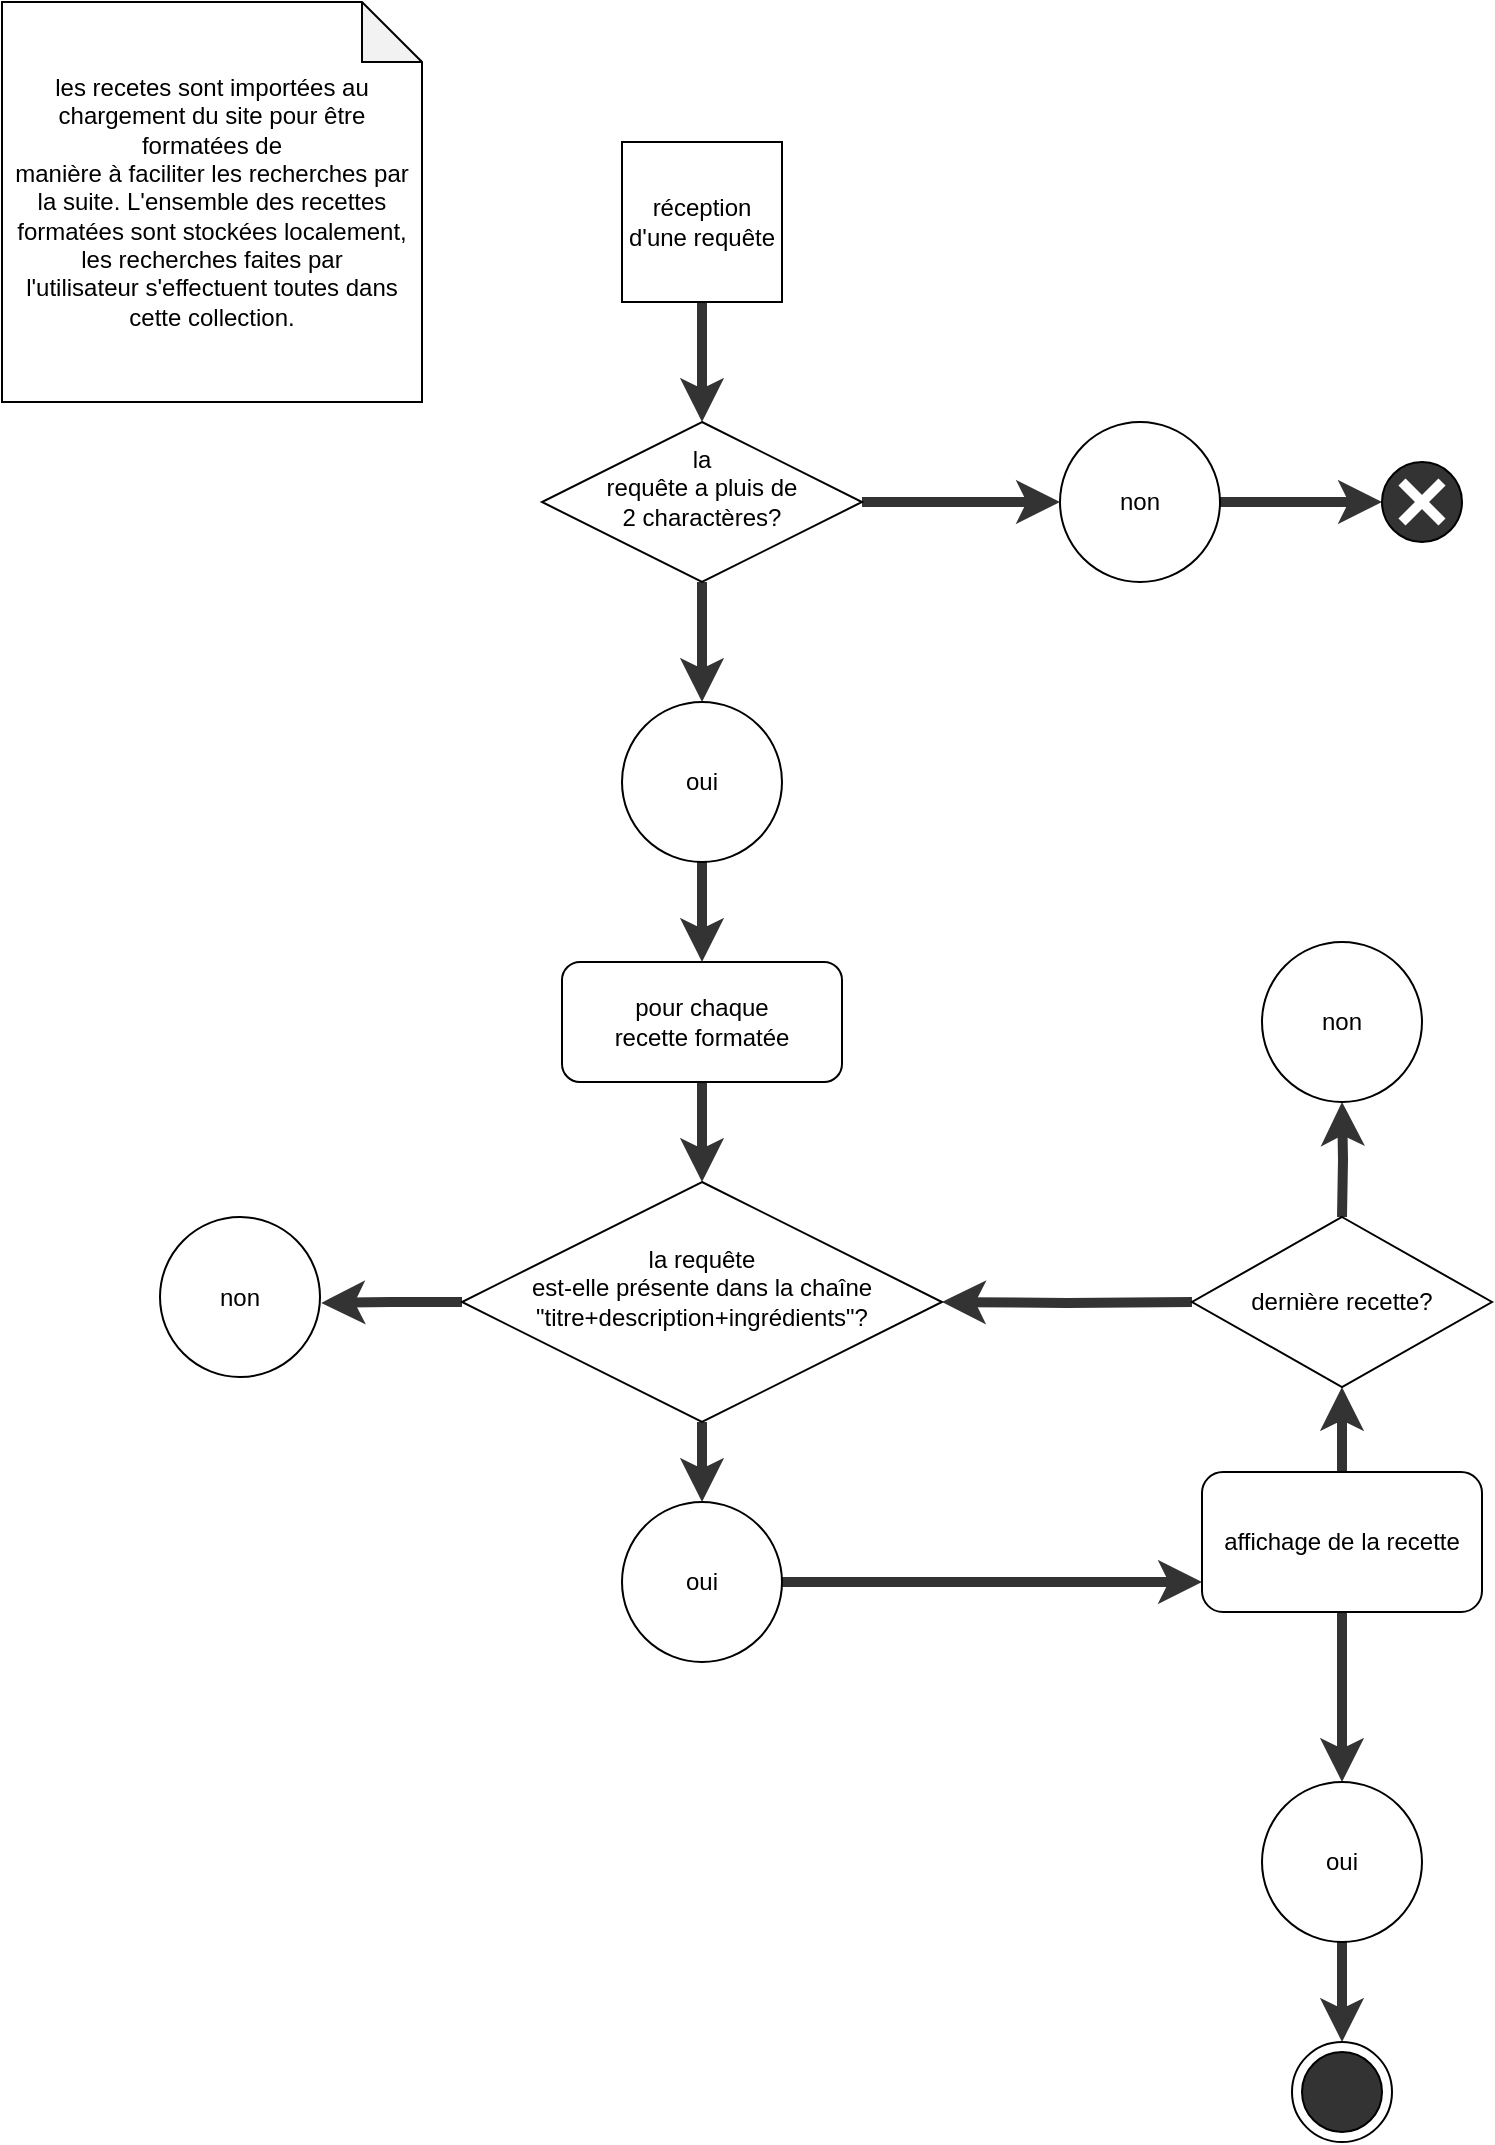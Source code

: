 <mxfile version="20.5.1" type="device"><diagram id="hrpYlL2jpWwkjxdDG2Yx" name="Page-1"><mxGraphModel dx="2578" dy="1380" grid="1" gridSize="10" guides="1" tooltips="1" connect="1" arrows="1" fold="1" page="1" pageScale="1" pageWidth="827" pageHeight="1169" math="0" shadow="0"><root><mxCell id="0"/><mxCell id="1" parent="0"/><mxCell id="GxXi-NDj4vsf5INLCf58-61" style="edgeStyle=orthogonalEdgeStyle;rounded=0;orthogonalLoop=1;jettySize=auto;html=1;exitX=0.5;exitY=1;exitDx=0;exitDy=0;entryX=0.5;entryY=0;entryDx=0;entryDy=0;strokeColor=#333333;strokeWidth=5;" edge="1" parent="1" source="GxXi-NDj4vsf5INLCf58-28" target="GxXi-NDj4vsf5INLCf58-39"><mxGeometry relative="1" as="geometry"/></mxCell><mxCell id="GxXi-NDj4vsf5INLCf58-28" value="réception d'une requête" style="whiteSpace=wrap;html=1;aspect=fixed;" vertex="1" parent="1"><mxGeometry x="351" y="110" width="80" height="80" as="geometry"/></mxCell><mxCell id="GxXi-NDj4vsf5INLCf58-65" style="edgeStyle=orthogonalEdgeStyle;rounded=0;orthogonalLoop=1;jettySize=auto;html=1;entryX=0.5;entryY=0;entryDx=0;entryDy=0;strokeColor=#333333;strokeWidth=5;" edge="1" parent="1" source="GxXi-NDj4vsf5INLCf58-31" target="GxXi-NDj4vsf5INLCf58-38"><mxGeometry relative="1" as="geometry"/></mxCell><mxCell id="GxXi-NDj4vsf5INLCf58-31" value="oui" style="ellipse;whiteSpace=wrap;html=1;aspect=fixed;" vertex="1" parent="1"><mxGeometry x="351" y="390" width="80" height="80" as="geometry"/></mxCell><mxCell id="GxXi-NDj4vsf5INLCf58-77" style="edgeStyle=orthogonalEdgeStyle;rounded=0;orthogonalLoop=1;jettySize=auto;html=1;strokeColor=#333333;strokeWidth=5;entryX=0;entryY=0.5;entryDx=0;entryDy=0;" edge="1" parent="1" source="GxXi-NDj4vsf5INLCf58-32" target="GxXi-NDj4vsf5INLCf58-49"><mxGeometry relative="1" as="geometry"><mxPoint x="690" y="290" as="targetPoint"/></mxGeometry></mxCell><mxCell id="GxXi-NDj4vsf5INLCf58-32" value="non" style="ellipse;whiteSpace=wrap;html=1;aspect=fixed;" vertex="1" parent="1"><mxGeometry x="570" y="250" width="80" height="80" as="geometry"/></mxCell><mxCell id="GxXi-NDj4vsf5INLCf58-69" style="edgeStyle=orthogonalEdgeStyle;rounded=0;orthogonalLoop=1;jettySize=auto;html=1;entryX=0;entryY=0.5;entryDx=0;entryDy=0;strokeColor=#333333;strokeWidth=5;" edge="1" parent="1" source="GxXi-NDj4vsf5INLCf58-33"><mxGeometry relative="1" as="geometry"><mxPoint x="641" y="830" as="targetPoint"/></mxGeometry></mxCell><mxCell id="GxXi-NDj4vsf5INLCf58-33" value="oui" style="ellipse;whiteSpace=wrap;html=1;aspect=fixed;" vertex="1" parent="1"><mxGeometry x="351" y="790" width="80" height="80" as="geometry"/></mxCell><mxCell id="GxXi-NDj4vsf5INLCf58-34" value="non" style="ellipse;whiteSpace=wrap;html=1;aspect=fixed;" vertex="1" parent="1"><mxGeometry x="120" y="647.5" width="80" height="80" as="geometry"/></mxCell><mxCell id="GxXi-NDj4vsf5INLCf58-66" style="edgeStyle=orthogonalEdgeStyle;rounded=0;orthogonalLoop=1;jettySize=auto;html=1;entryX=0.5;entryY=0;entryDx=0;entryDy=0;strokeColor=#333333;strokeWidth=5;" edge="1" parent="1" source="GxXi-NDj4vsf5INLCf58-38" target="GxXi-NDj4vsf5INLCf58-42"><mxGeometry relative="1" as="geometry"/></mxCell><mxCell id="GxXi-NDj4vsf5INLCf58-38" value="&lt;div&gt;pour chaque&lt;/div&gt;&lt;div&gt;recette formatée&lt;br&gt;&lt;/div&gt;" style="rounded=1;whiteSpace=wrap;html=1;" vertex="1" parent="1"><mxGeometry x="321" y="520" width="140" height="60" as="geometry"/></mxCell><mxCell id="GxXi-NDj4vsf5INLCf58-62" style="edgeStyle=orthogonalEdgeStyle;rounded=0;orthogonalLoop=1;jettySize=auto;html=1;entryX=0.5;entryY=0;entryDx=0;entryDy=0;strokeColor=#333333;strokeWidth=5;" edge="1" parent="1" source="GxXi-NDj4vsf5INLCf58-39" target="GxXi-NDj4vsf5INLCf58-31"><mxGeometry relative="1" as="geometry"/></mxCell><mxCell id="GxXi-NDj4vsf5INLCf58-63" style="edgeStyle=orthogonalEdgeStyle;rounded=0;orthogonalLoop=1;jettySize=auto;html=1;entryX=0;entryY=0.5;entryDx=0;entryDy=0;strokeColor=#333333;strokeWidth=5;" edge="1" parent="1" source="GxXi-NDj4vsf5INLCf58-39" target="GxXi-NDj4vsf5INLCf58-32"><mxGeometry relative="1" as="geometry"/></mxCell><mxCell id="GxXi-NDj4vsf5INLCf58-39" value="&lt;div&gt;la&lt;/div&gt;&lt;div&gt;requête a pluis de&lt;/div&gt;&lt;div&gt;2 charactères?&lt;/div&gt;&lt;div&gt;&lt;br&gt;&lt;/div&gt;" style="rhombus;whiteSpace=wrap;html=1;" vertex="1" parent="1"><mxGeometry x="311" y="250" width="160" height="80" as="geometry"/></mxCell><mxCell id="GxXi-NDj4vsf5INLCf58-67" style="edgeStyle=orthogonalEdgeStyle;rounded=0;orthogonalLoop=1;jettySize=auto;html=1;entryX=1.008;entryY=0.537;entryDx=0;entryDy=0;entryPerimeter=0;strokeColor=#333333;strokeWidth=5;" edge="1" parent="1" source="GxXi-NDj4vsf5INLCf58-42" target="GxXi-NDj4vsf5INLCf58-34"><mxGeometry relative="1" as="geometry"/></mxCell><mxCell id="GxXi-NDj4vsf5INLCf58-68" style="edgeStyle=orthogonalEdgeStyle;rounded=0;orthogonalLoop=1;jettySize=auto;html=1;entryX=0.5;entryY=0;entryDx=0;entryDy=0;strokeColor=#333333;strokeWidth=5;" edge="1" parent="1" source="GxXi-NDj4vsf5INLCf58-42" target="GxXi-NDj4vsf5INLCf58-33"><mxGeometry relative="1" as="geometry"/></mxCell><mxCell id="GxXi-NDj4vsf5INLCf58-42" value="&lt;div&gt;la requête &lt;br&gt;&lt;/div&gt;&lt;div&gt;est-elle présente dans la chaîne&lt;/div&gt;&lt;div&gt;&quot;titre+description+ingrédients&quot;?&lt;/div&gt;&lt;div&gt;&lt;br&gt;&lt;/div&gt;" style="rhombus;whiteSpace=wrap;html=1;" vertex="1" parent="1"><mxGeometry x="271" y="630" width="240" height="120" as="geometry"/></mxCell><mxCell id="GxXi-NDj4vsf5INLCf58-73" style="edgeStyle=orthogonalEdgeStyle;rounded=0;orthogonalLoop=1;jettySize=auto;html=1;entryX=0.5;entryY=0;entryDx=0;entryDy=0;strokeColor=#333333;strokeWidth=5;exitX=0.5;exitY=1;exitDx=0;exitDy=0;" edge="1" parent="1" source="GxXi-NDj4vsf5INLCf58-43" target="GxXi-NDj4vsf5INLCf58-48"><mxGeometry relative="1" as="geometry"><mxPoint x="711" y="865" as="sourcePoint"/></mxGeometry></mxCell><mxCell id="GxXi-NDj4vsf5INLCf58-78" style="edgeStyle=orthogonalEdgeStyle;rounded=0;orthogonalLoop=1;jettySize=auto;html=1;entryX=0.5;entryY=1;entryDx=0;entryDy=0;strokeColor=#333333;strokeWidth=5;" edge="1" parent="1" source="GxXi-NDj4vsf5INLCf58-43" target="GxXi-NDj4vsf5INLCf58-44"><mxGeometry relative="1" as="geometry"/></mxCell><mxCell id="GxXi-NDj4vsf5INLCf58-43" value="affichage de la recette" style="rounded=1;whiteSpace=wrap;html=1;" vertex="1" parent="1"><mxGeometry x="641" y="775" width="140" height="70" as="geometry"/></mxCell><mxCell id="GxXi-NDj4vsf5INLCf58-71" style="edgeStyle=orthogonalEdgeStyle;rounded=0;orthogonalLoop=1;jettySize=auto;html=1;entryX=1;entryY=0.5;entryDx=0;entryDy=0;strokeColor=#333333;strokeWidth=5;" edge="1" parent="1" target="GxXi-NDj4vsf5INLCf58-42"><mxGeometry relative="1" as="geometry"><mxPoint x="636" y="690" as="sourcePoint"/></mxGeometry></mxCell><mxCell id="GxXi-NDj4vsf5INLCf58-72" style="edgeStyle=orthogonalEdgeStyle;rounded=0;orthogonalLoop=1;jettySize=auto;html=1;entryX=0.5;entryY=1;entryDx=0;entryDy=0;strokeColor=#333333;strokeWidth=5;" edge="1" parent="1" target="GxXi-NDj4vsf5INLCf58-47"><mxGeometry relative="1" as="geometry"><mxPoint x="711" y="647.5" as="sourcePoint"/></mxGeometry></mxCell><mxCell id="GxXi-NDj4vsf5INLCf58-44" value="dernière recette?" style="rhombus;whiteSpace=wrap;html=1;" vertex="1" parent="1"><mxGeometry x="636" y="647.5" width="150" height="85" as="geometry"/></mxCell><mxCell id="GxXi-NDj4vsf5INLCf58-47" value="non" style="ellipse;whiteSpace=wrap;html=1;aspect=fixed;" vertex="1" parent="1"><mxGeometry x="671" y="510" width="80" height="80" as="geometry"/></mxCell><mxCell id="GxXi-NDj4vsf5INLCf58-74" style="edgeStyle=orthogonalEdgeStyle;rounded=0;orthogonalLoop=1;jettySize=auto;html=1;entryX=0.5;entryY=0;entryDx=0;entryDy=0;strokeColor=#333333;strokeWidth=5;" edge="1" parent="1" source="GxXi-NDj4vsf5INLCf58-48" target="GxXi-NDj4vsf5INLCf58-51"><mxGeometry relative="1" as="geometry"/></mxCell><mxCell id="GxXi-NDj4vsf5INLCf58-48" value="oui" style="ellipse;whiteSpace=wrap;html=1;aspect=fixed;" vertex="1" parent="1"><mxGeometry x="671" y="930" width="80" height="80" as="geometry"/></mxCell><mxCell id="GxXi-NDj4vsf5INLCf58-51" value="" style="ellipse;whiteSpace=wrap;html=1;aspect=fixed;fillColor=#FFFFFF;" vertex="1" parent="1"><mxGeometry x="686" y="1060" width="50" height="50" as="geometry"/></mxCell><mxCell id="GxXi-NDj4vsf5INLCf58-52" value="" style="ellipse;whiteSpace=wrap;html=1;aspect=fixed;fillColor=#333333;" vertex="1" parent="1"><mxGeometry x="691" y="1065" width="40" height="40" as="geometry"/></mxCell><mxCell id="GxXi-NDj4vsf5INLCf58-49" value="" style="ellipse;whiteSpace=wrap;html=1;aspect=fixed;fillColor=#333333;" vertex="1" parent="1"><mxGeometry x="731" y="270" width="40" height="40" as="geometry"/></mxCell><mxCell id="GxXi-NDj4vsf5INLCf58-58" value="" style="endArrow=none;html=1;rounded=0;strokeColor=#FFFFFF;strokeWidth=5;" edge="1" parent="1"><mxGeometry width="50" height="50" relative="1" as="geometry"><mxPoint x="741" y="300" as="sourcePoint"/><mxPoint x="761" y="280" as="targetPoint"/></mxGeometry></mxCell><mxCell id="GxXi-NDj4vsf5INLCf58-60" value="" style="endArrow=none;html=1;rounded=0;strokeColor=#FFFFFF;strokeWidth=5;" edge="1" parent="1"><mxGeometry width="50" height="50" relative="1" as="geometry"><mxPoint x="761" y="300" as="sourcePoint"/><mxPoint x="741" y="280" as="targetPoint"/></mxGeometry></mxCell><mxCell id="GxXi-NDj4vsf5INLCf58-75" value="les recetes sont importées au chargement du site pour être formatées de &lt;br/&gt;manière à faciliter les recherches par la suite. L'ensemble des recettes&lt;br/&gt; formatées sont stockées localement, les recherches faites par &lt;br/&gt;l'utilisateur s'effectuent toutes dans cette collection." style="shape=note;whiteSpace=wrap;html=1;backgroundOutline=1;darkOpacity=0.05;fillColor=#FFFFFF;" vertex="1" parent="1"><mxGeometry x="41" y="40" width="210" height="200" as="geometry"/></mxCell></root></mxGraphModel></diagram></mxfile>